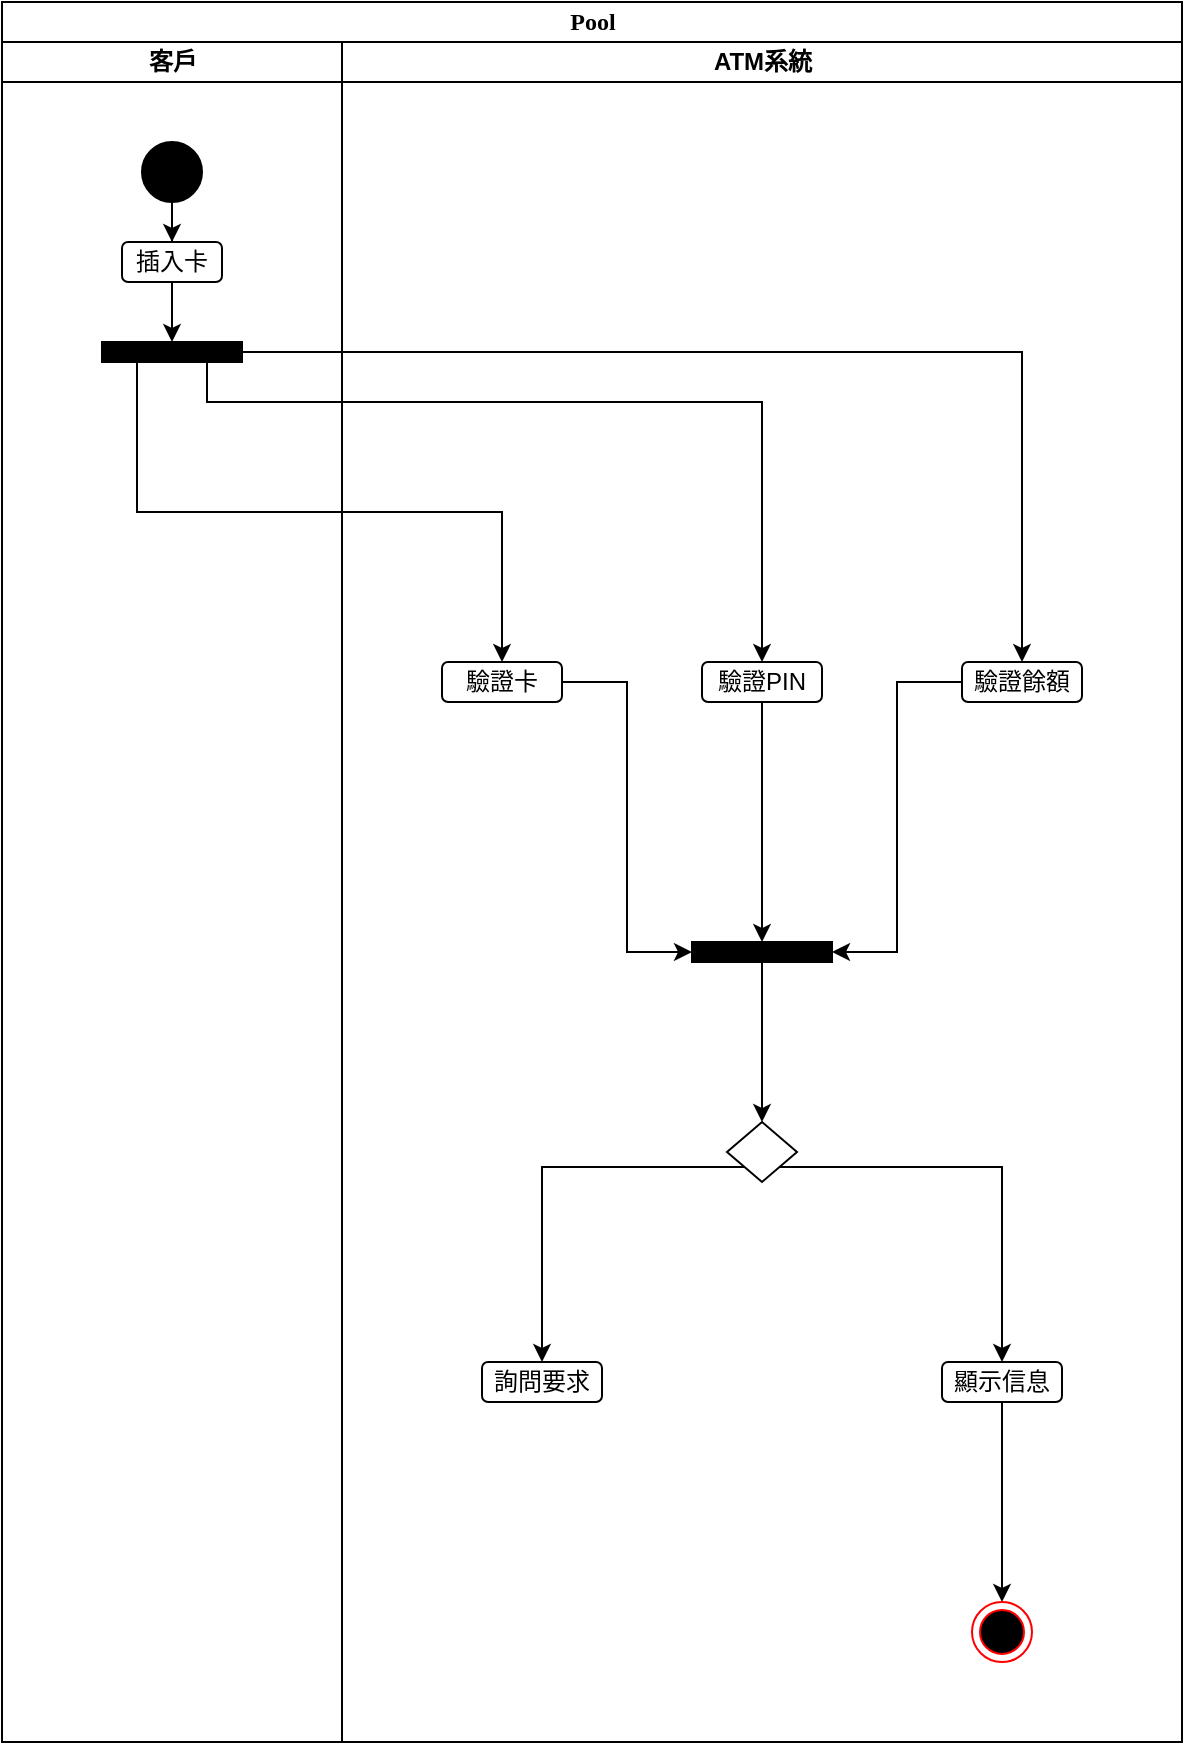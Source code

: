 <mxfile version="26.0.2">
  <diagram name="Page-1" id="0783ab3e-0a74-02c8-0abd-f7b4e66b4bec">
    <mxGraphModel grid="1" page="1" gridSize="10" guides="1" tooltips="1" connect="1" arrows="1" fold="1" pageScale="1" pageWidth="850" pageHeight="1100" background="none" math="0" shadow="0">
      <root>
        <mxCell id="0" />
        <mxCell id="1" parent="0" />
        <mxCell id="1c1d494c118603dd-1" value="Pool" style="swimlane;html=1;childLayout=stackLayout;startSize=20;rounded=0;shadow=0;comic=0;labelBackgroundColor=none;strokeWidth=1;fontFamily=Verdana;fontSize=12;align=center;" vertex="1" parent="1">
          <mxGeometry x="40" y="20" width="590" height="870" as="geometry">
            <mxRectangle x="40" y="20" width="70" height="30" as="alternateBounds" />
          </mxGeometry>
        </mxCell>
        <mxCell id="1c1d494c118603dd-2" value="客戶" style="swimlane;html=1;startSize=20;" vertex="1" parent="1c1d494c118603dd-1">
          <mxGeometry y="20" width="170" height="850" as="geometry" />
        </mxCell>
        <mxCell id="8mo7Bxhhr-cQST-nDjyO-32" style="edgeStyle=orthogonalEdgeStyle;rounded=0;orthogonalLoop=1;jettySize=auto;html=1;entryX=0.5;entryY=0;entryDx=0;entryDy=0;" edge="1" parent="1c1d494c118603dd-2" source="8mo7Bxhhr-cQST-nDjyO-6" target="8mo7Bxhhr-cQST-nDjyO-7">
          <mxGeometry relative="1" as="geometry" />
        </mxCell>
        <mxCell id="8mo7Bxhhr-cQST-nDjyO-6" value="" style="ellipse;whiteSpace=wrap;html=1;aspect=fixed;fillColor=#000000;" vertex="1" parent="1c1d494c118603dd-2">
          <mxGeometry x="70" y="50" width="30" height="30" as="geometry" />
        </mxCell>
        <mxCell id="8mo7Bxhhr-cQST-nDjyO-33" style="edgeStyle=orthogonalEdgeStyle;rounded=0;orthogonalLoop=1;jettySize=auto;html=1;entryX=0.5;entryY=0;entryDx=0;entryDy=0;" edge="1" parent="1c1d494c118603dd-2" source="8mo7Bxhhr-cQST-nDjyO-7" target="8mo7Bxhhr-cQST-nDjyO-8">
          <mxGeometry relative="1" as="geometry" />
        </mxCell>
        <mxCell id="8mo7Bxhhr-cQST-nDjyO-7" value="插入卡" style="rounded=1;whiteSpace=wrap;html=1;" vertex="1" parent="1c1d494c118603dd-2">
          <mxGeometry x="60" y="100" width="50" height="20" as="geometry" />
        </mxCell>
        <mxCell id="8mo7Bxhhr-cQST-nDjyO-8" value="" style="rounded=0;whiteSpace=wrap;html=1;fillColor=#000000;" vertex="1" parent="1c1d494c118603dd-2">
          <mxGeometry x="50" y="150" width="70" height="10" as="geometry" />
        </mxCell>
        <mxCell id="1c1d494c118603dd-3" value="ATM系統" style="swimlane;html=1;startSize=20;" vertex="1" parent="1c1d494c118603dd-1">
          <mxGeometry x="170" y="20" width="420" height="850" as="geometry" />
        </mxCell>
        <mxCell id="8mo7Bxhhr-cQST-nDjyO-29" style="edgeStyle=orthogonalEdgeStyle;rounded=0;orthogonalLoop=1;jettySize=auto;html=1;entryX=0;entryY=0.5;entryDx=0;entryDy=0;" edge="1" parent="1c1d494c118603dd-3" source="8mo7Bxhhr-cQST-nDjyO-9" target="8mo7Bxhhr-cQST-nDjyO-20">
          <mxGeometry relative="1" as="geometry" />
        </mxCell>
        <mxCell id="8mo7Bxhhr-cQST-nDjyO-9" value="驗證卡" style="rounded=1;whiteSpace=wrap;html=1;" vertex="1" parent="1c1d494c118603dd-3">
          <mxGeometry x="50" y="310" width="60" height="20" as="geometry" />
        </mxCell>
        <mxCell id="8mo7Bxhhr-cQST-nDjyO-31" style="edgeStyle=orthogonalEdgeStyle;rounded=0;orthogonalLoop=1;jettySize=auto;html=1;entryX=0.5;entryY=0;entryDx=0;entryDy=0;" edge="1" parent="1c1d494c118603dd-3" source="8mo7Bxhhr-cQST-nDjyO-18" target="8mo7Bxhhr-cQST-nDjyO-20">
          <mxGeometry relative="1" as="geometry" />
        </mxCell>
        <mxCell id="8mo7Bxhhr-cQST-nDjyO-18" value="驗證PIN" style="rounded=1;whiteSpace=wrap;html=1;" vertex="1" parent="1c1d494c118603dd-3">
          <mxGeometry x="180" y="310" width="60" height="20" as="geometry" />
        </mxCell>
        <mxCell id="8mo7Bxhhr-cQST-nDjyO-30" style="edgeStyle=orthogonalEdgeStyle;rounded=0;orthogonalLoop=1;jettySize=auto;html=1;entryX=1;entryY=0.5;entryDx=0;entryDy=0;" edge="1" parent="1c1d494c118603dd-3" source="8mo7Bxhhr-cQST-nDjyO-19" target="8mo7Bxhhr-cQST-nDjyO-20">
          <mxGeometry relative="1" as="geometry" />
        </mxCell>
        <mxCell id="8mo7Bxhhr-cQST-nDjyO-19" value="驗證餘額" style="rounded=1;whiteSpace=wrap;html=1;" vertex="1" parent="1c1d494c118603dd-3">
          <mxGeometry x="310" y="310" width="60" height="20" as="geometry" />
        </mxCell>
        <mxCell id="8mo7Bxhhr-cQST-nDjyO-28" style="edgeStyle=orthogonalEdgeStyle;rounded=0;orthogonalLoop=1;jettySize=auto;html=1;entryX=0.5;entryY=0;entryDx=0;entryDy=0;" edge="1" parent="1c1d494c118603dd-3" source="8mo7Bxhhr-cQST-nDjyO-20" target="8mo7Bxhhr-cQST-nDjyO-21">
          <mxGeometry relative="1" as="geometry" />
        </mxCell>
        <mxCell id="8mo7Bxhhr-cQST-nDjyO-20" value="" style="rounded=0;whiteSpace=wrap;html=1;fillColor=#000000;" vertex="1" parent="1c1d494c118603dd-3">
          <mxGeometry x="175" y="450" width="70" height="10" as="geometry" />
        </mxCell>
        <mxCell id="8mo7Bxhhr-cQST-nDjyO-26" style="edgeStyle=orthogonalEdgeStyle;rounded=0;orthogonalLoop=1;jettySize=auto;html=1;exitX=0;exitY=1;exitDx=0;exitDy=0;entryX=0.5;entryY=0;entryDx=0;entryDy=0;" edge="1" parent="1c1d494c118603dd-3" source="8mo7Bxhhr-cQST-nDjyO-21" target="8mo7Bxhhr-cQST-nDjyO-22">
          <mxGeometry relative="1" as="geometry" />
        </mxCell>
        <mxCell id="8mo7Bxhhr-cQST-nDjyO-27" style="edgeStyle=orthogonalEdgeStyle;rounded=0;orthogonalLoop=1;jettySize=auto;html=1;exitX=1;exitY=1;exitDx=0;exitDy=0;entryX=0.5;entryY=0;entryDx=0;entryDy=0;" edge="1" parent="1c1d494c118603dd-3" source="8mo7Bxhhr-cQST-nDjyO-21" target="8mo7Bxhhr-cQST-nDjyO-23">
          <mxGeometry relative="1" as="geometry" />
        </mxCell>
        <mxCell id="8mo7Bxhhr-cQST-nDjyO-21" value="" style="rhombus;whiteSpace=wrap;html=1;" vertex="1" parent="1c1d494c118603dd-3">
          <mxGeometry x="192.5" y="540" width="35" height="30" as="geometry" />
        </mxCell>
        <mxCell id="8mo7Bxhhr-cQST-nDjyO-22" value="詢問要求" style="rounded=1;whiteSpace=wrap;html=1;" vertex="1" parent="1c1d494c118603dd-3">
          <mxGeometry x="70" y="660" width="60" height="20" as="geometry" />
        </mxCell>
        <mxCell id="8mo7Bxhhr-cQST-nDjyO-25" style="edgeStyle=orthogonalEdgeStyle;rounded=0;orthogonalLoop=1;jettySize=auto;html=1;entryX=0.5;entryY=0;entryDx=0;entryDy=0;" edge="1" parent="1c1d494c118603dd-3" source="8mo7Bxhhr-cQST-nDjyO-23" target="8mo7Bxhhr-cQST-nDjyO-24">
          <mxGeometry relative="1" as="geometry" />
        </mxCell>
        <mxCell id="8mo7Bxhhr-cQST-nDjyO-23" value="顯示信息" style="rounded=1;whiteSpace=wrap;html=1;" vertex="1" parent="1c1d494c118603dd-3">
          <mxGeometry x="300" y="660" width="60" height="20" as="geometry" />
        </mxCell>
        <mxCell id="8mo7Bxhhr-cQST-nDjyO-24" value="" style="ellipse;html=1;shape=endState;fillColor=#000000;strokeColor=#ff0000;" vertex="1" parent="1c1d494c118603dd-3">
          <mxGeometry x="315" y="780" width="30" height="30" as="geometry" />
        </mxCell>
        <mxCell id="8mo7Bxhhr-cQST-nDjyO-34" style="edgeStyle=orthogonalEdgeStyle;rounded=0;orthogonalLoop=1;jettySize=auto;html=1;entryX=0.5;entryY=0;entryDx=0;entryDy=0;" edge="1" parent="1c1d494c118603dd-1" source="8mo7Bxhhr-cQST-nDjyO-8" target="8mo7Bxhhr-cQST-nDjyO-19">
          <mxGeometry relative="1" as="geometry" />
        </mxCell>
        <mxCell id="8mo7Bxhhr-cQST-nDjyO-35" style="edgeStyle=orthogonalEdgeStyle;rounded=0;orthogonalLoop=1;jettySize=auto;html=1;exitX=0.75;exitY=1;exitDx=0;exitDy=0;entryX=0.5;entryY=0;entryDx=0;entryDy=0;" edge="1" parent="1c1d494c118603dd-1" source="8mo7Bxhhr-cQST-nDjyO-8" target="8mo7Bxhhr-cQST-nDjyO-18">
          <mxGeometry relative="1" as="geometry">
            <Array as="points">
              <mxPoint x="102" y="200" />
              <mxPoint x="380" y="200" />
            </Array>
          </mxGeometry>
        </mxCell>
        <mxCell id="8mo7Bxhhr-cQST-nDjyO-36" style="edgeStyle=orthogonalEdgeStyle;rounded=0;orthogonalLoop=1;jettySize=auto;html=1;exitX=0.25;exitY=1;exitDx=0;exitDy=0;entryX=0.5;entryY=0;entryDx=0;entryDy=0;" edge="1" parent="1c1d494c118603dd-1" source="8mo7Bxhhr-cQST-nDjyO-8" target="8mo7Bxhhr-cQST-nDjyO-9">
          <mxGeometry relative="1" as="geometry" />
        </mxCell>
      </root>
    </mxGraphModel>
  </diagram>
</mxfile>
